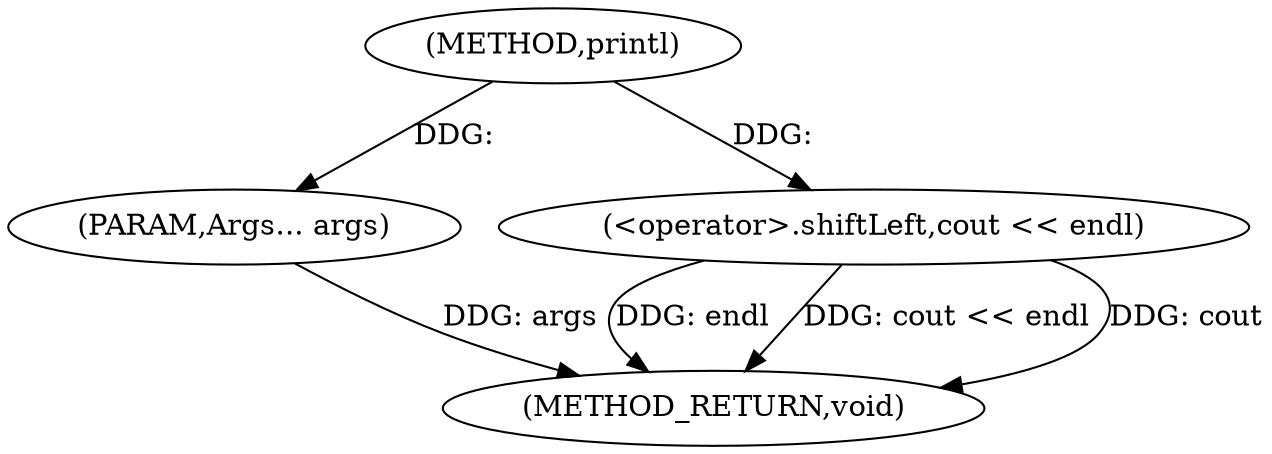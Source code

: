 digraph "printl" {  
"1000202" [label = "(METHOD,printl)" ]
"1000208" [label = "(METHOD_RETURN,void)" ]
"1000203" [label = "(PARAM,Args... args)" ]
"1000205" [label = "(<operator>.shiftLeft,cout << endl)" ]
  "1000203" -> "1000208"  [ label = "DDG: args"] 
  "1000205" -> "1000208"  [ label = "DDG: endl"] 
  "1000205" -> "1000208"  [ label = "DDG: cout << endl"] 
  "1000205" -> "1000208"  [ label = "DDG: cout"] 
  "1000202" -> "1000203"  [ label = "DDG: "] 
  "1000202" -> "1000205"  [ label = "DDG: "] 
}

